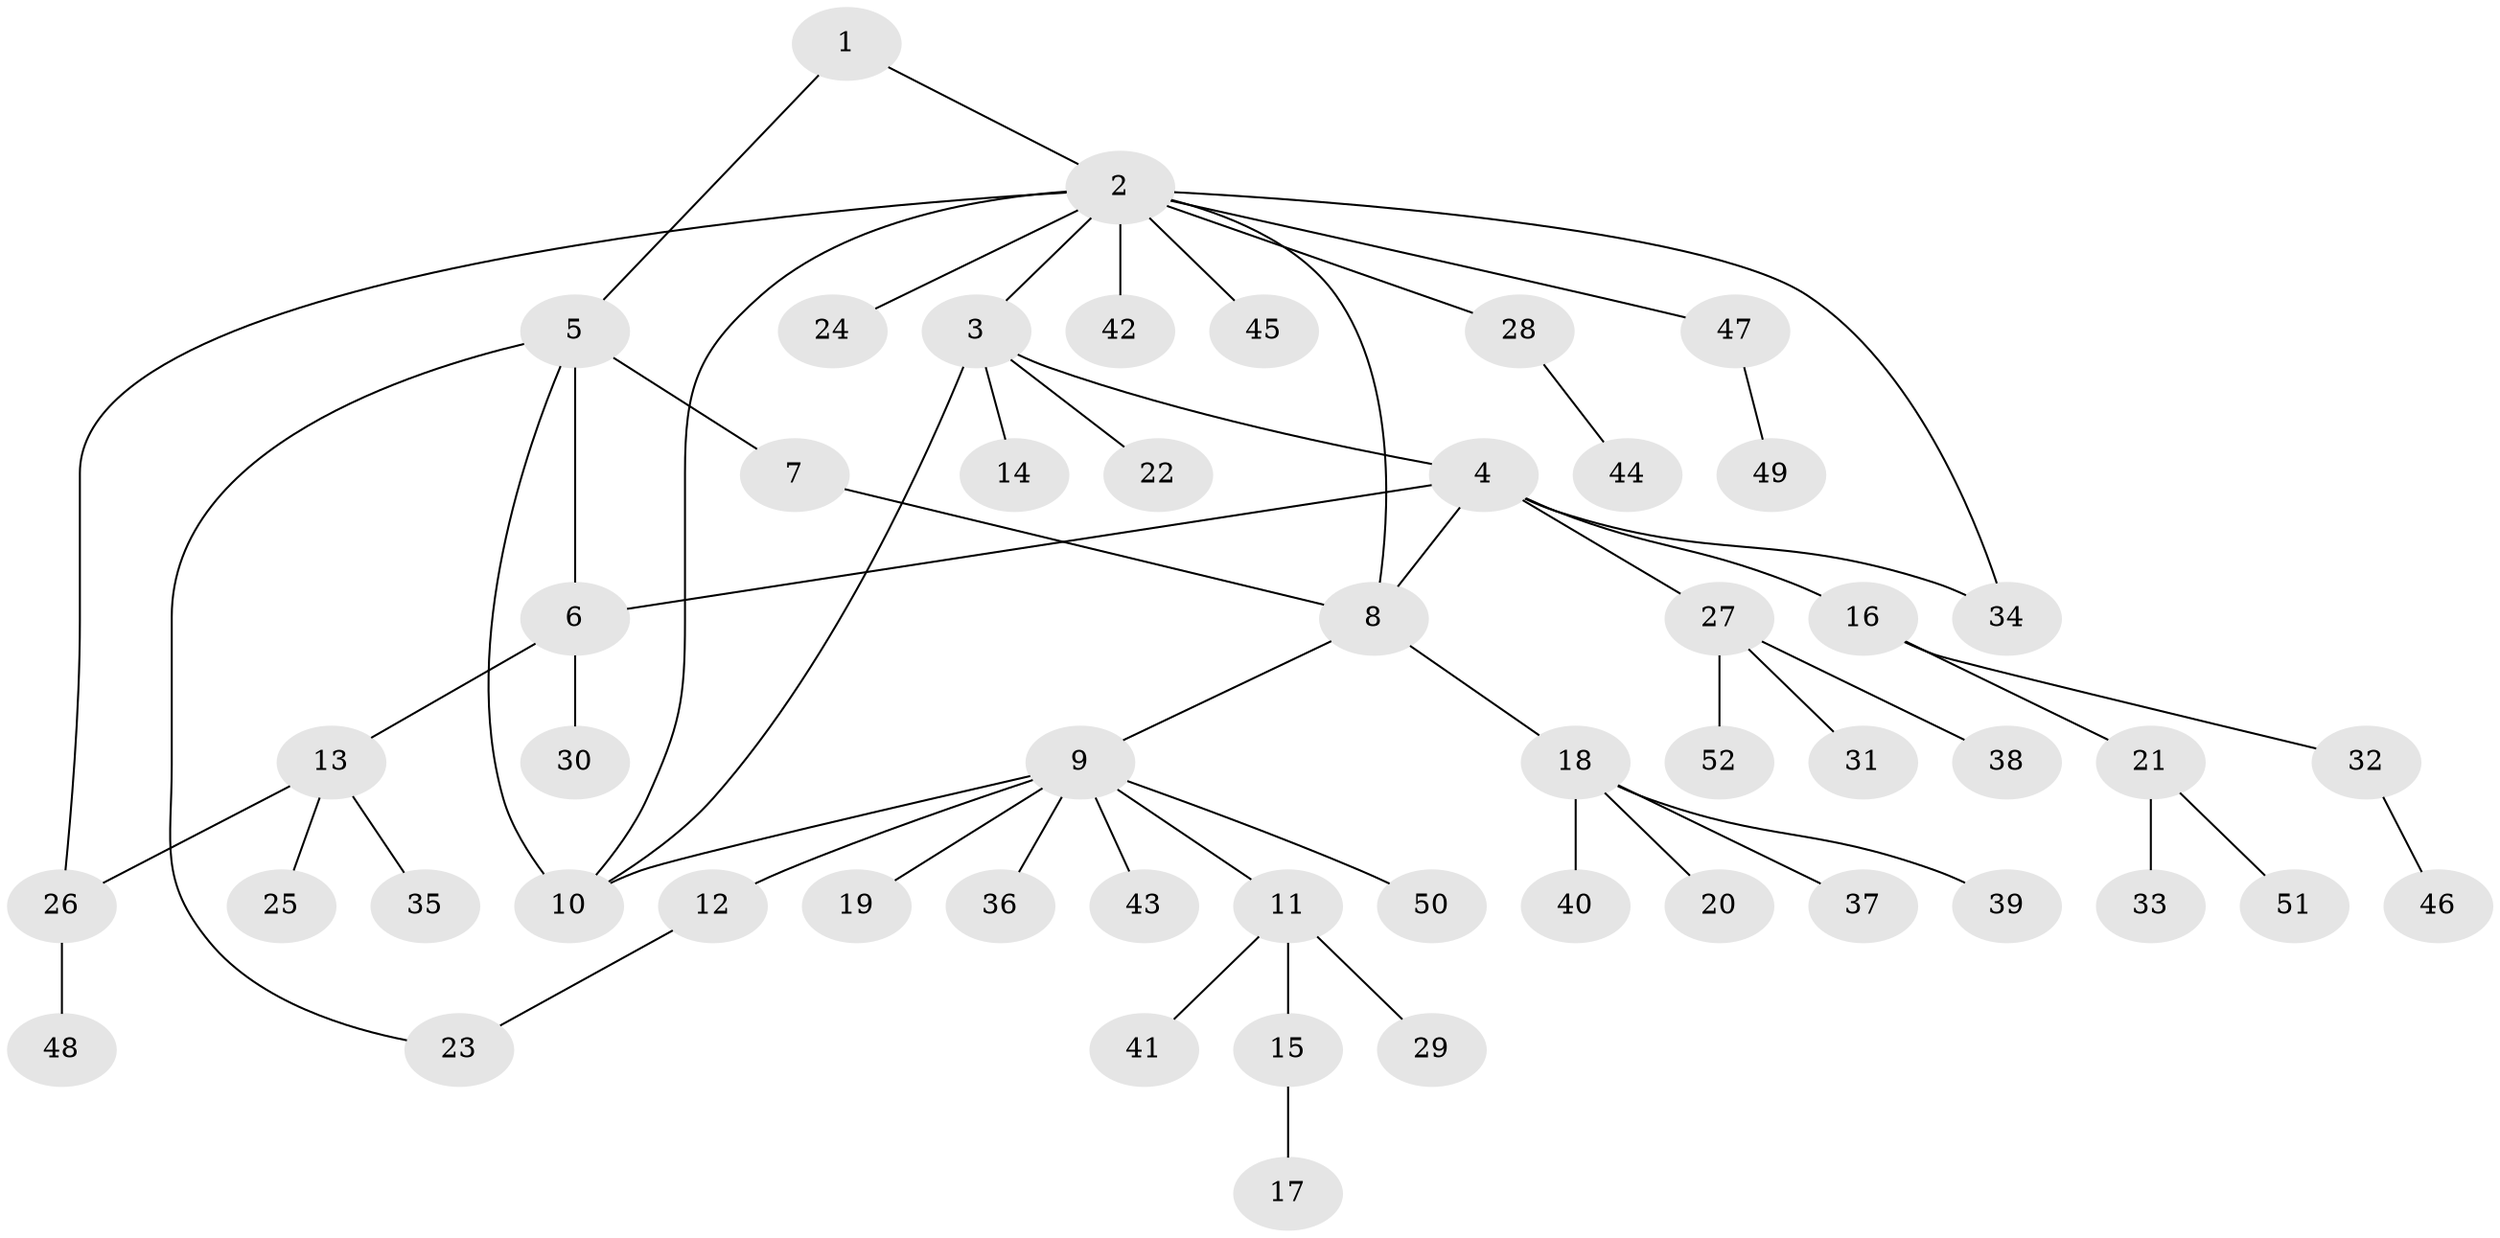 // Generated by graph-tools (version 1.1) at 2025/11/02/27/25 16:11:34]
// undirected, 52 vertices, 60 edges
graph export_dot {
graph [start="1"]
  node [color=gray90,style=filled];
  1;
  2;
  3;
  4;
  5;
  6;
  7;
  8;
  9;
  10;
  11;
  12;
  13;
  14;
  15;
  16;
  17;
  18;
  19;
  20;
  21;
  22;
  23;
  24;
  25;
  26;
  27;
  28;
  29;
  30;
  31;
  32;
  33;
  34;
  35;
  36;
  37;
  38;
  39;
  40;
  41;
  42;
  43;
  44;
  45;
  46;
  47;
  48;
  49;
  50;
  51;
  52;
  1 -- 2;
  1 -- 5;
  2 -- 3;
  2 -- 8;
  2 -- 10;
  2 -- 24;
  2 -- 26;
  2 -- 28;
  2 -- 34;
  2 -- 42;
  2 -- 45;
  2 -- 47;
  3 -- 4;
  3 -- 10;
  3 -- 14;
  3 -- 22;
  4 -- 6;
  4 -- 8;
  4 -- 16;
  4 -- 27;
  4 -- 34;
  5 -- 6;
  5 -- 7;
  5 -- 10;
  5 -- 23;
  6 -- 13;
  6 -- 30;
  7 -- 8;
  8 -- 9;
  8 -- 18;
  9 -- 10;
  9 -- 11;
  9 -- 12;
  9 -- 19;
  9 -- 36;
  9 -- 43;
  9 -- 50;
  11 -- 15;
  11 -- 29;
  11 -- 41;
  12 -- 23;
  13 -- 25;
  13 -- 26;
  13 -- 35;
  15 -- 17;
  16 -- 21;
  16 -- 32;
  18 -- 20;
  18 -- 37;
  18 -- 39;
  18 -- 40;
  21 -- 33;
  21 -- 51;
  26 -- 48;
  27 -- 31;
  27 -- 38;
  27 -- 52;
  28 -- 44;
  32 -- 46;
  47 -- 49;
}
